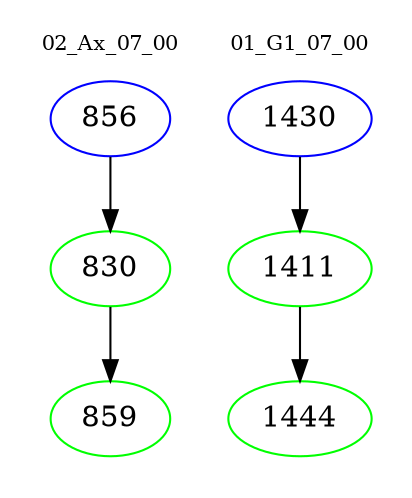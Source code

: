 digraph{
subgraph cluster_0 {
color = white
label = "02_Ax_07_00";
fontsize=10;
T0_856 [label="856", color="blue"]
T0_856 -> T0_830 [color="black"]
T0_830 [label="830", color="green"]
T0_830 -> T0_859 [color="black"]
T0_859 [label="859", color="green"]
}
subgraph cluster_1 {
color = white
label = "01_G1_07_00";
fontsize=10;
T1_1430 [label="1430", color="blue"]
T1_1430 -> T1_1411 [color="black"]
T1_1411 [label="1411", color="green"]
T1_1411 -> T1_1444 [color="black"]
T1_1444 [label="1444", color="green"]
}
}
